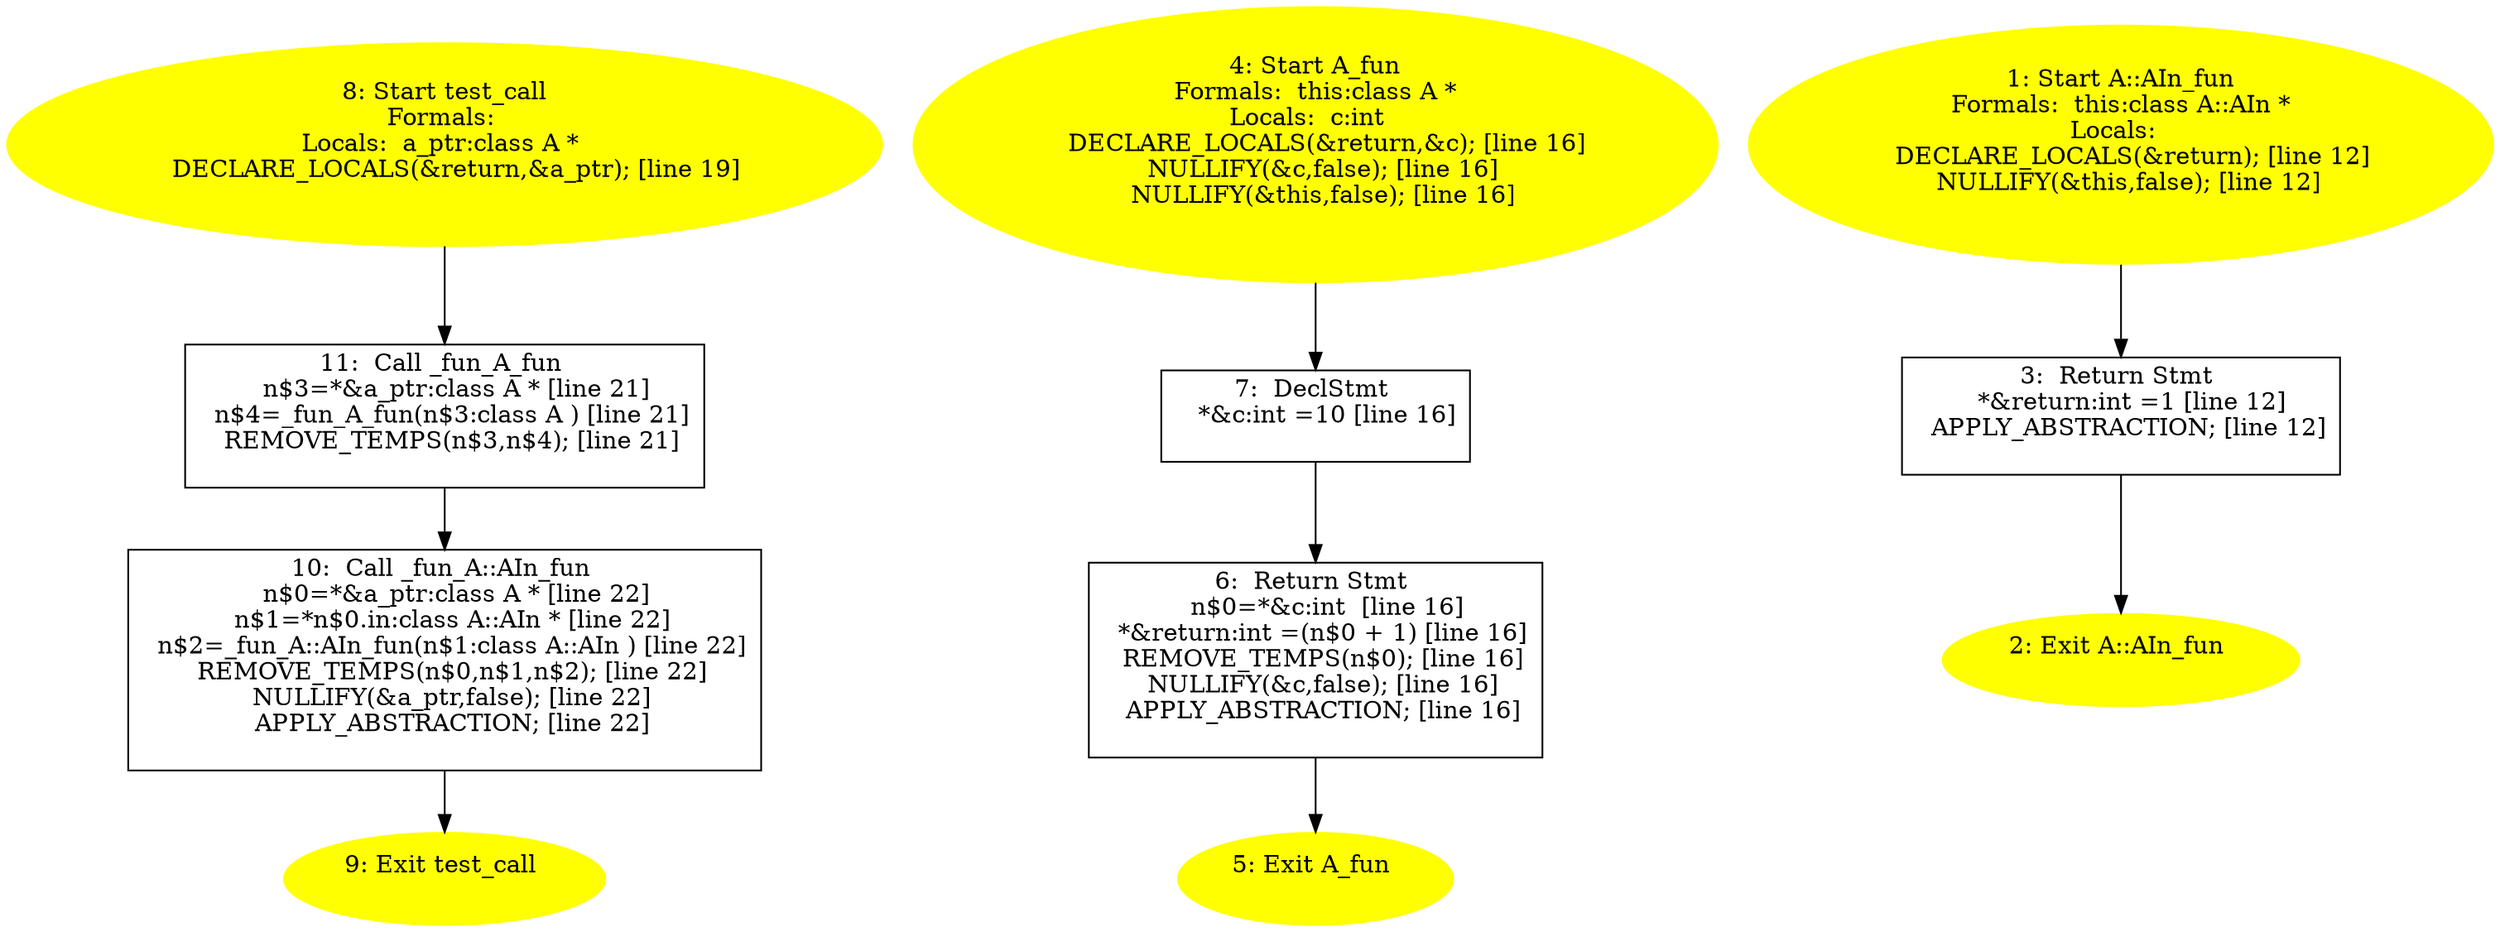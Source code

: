 digraph iCFG {
11 [label="11:  Call _fun_A_fun \n   n$3=*&a_ptr:class A * [line 21]\n  n$4=_fun_A_fun(n$3:class A ) [line 21]\n  REMOVE_TEMPS(n$3,n$4); [line 21]\n " shape="box"]
	

	 11 -> 10 ;
10 [label="10:  Call _fun_A::AIn_fun \n   n$0=*&a_ptr:class A * [line 22]\n  n$1=*n$0.in:class A::AIn * [line 22]\n  n$2=_fun_A::AIn_fun(n$1:class A::AIn ) [line 22]\n  REMOVE_TEMPS(n$0,n$1,n$2); [line 22]\n  NULLIFY(&a_ptr,false); [line 22]\n  APPLY_ABSTRACTION; [line 22]\n " shape="box"]
	

	 10 -> 9 ;
9 [label="9: Exit test_call \n  " color=yellow style=filled]
	

8 [label="8: Start test_call\nFormals: \nLocals:  a_ptr:class A * \n   DECLARE_LOCALS(&return,&a_ptr); [line 19]\n " color=yellow style=filled]
	

	 8 -> 11 ;
7 [label="7:  DeclStmt \n   *&c:int =10 [line 16]\n " shape="box"]
	

	 7 -> 6 ;
6 [label="6:  Return Stmt \n   n$0=*&c:int  [line 16]\n  *&return:int =(n$0 + 1) [line 16]\n  REMOVE_TEMPS(n$0); [line 16]\n  NULLIFY(&c,false); [line 16]\n  APPLY_ABSTRACTION; [line 16]\n " shape="box"]
	

	 6 -> 5 ;
5 [label="5: Exit A_fun \n  " color=yellow style=filled]
	

4 [label="4: Start A_fun\nFormals:  this:class A *\nLocals:  c:int  \n   DECLARE_LOCALS(&return,&c); [line 16]\n  NULLIFY(&c,false); [line 16]\n  NULLIFY(&this,false); [line 16]\n " color=yellow style=filled]
	

	 4 -> 7 ;
3 [label="3:  Return Stmt \n   *&return:int =1 [line 12]\n  APPLY_ABSTRACTION; [line 12]\n " shape="box"]
	

	 3 -> 2 ;
2 [label="2: Exit A::AIn_fun \n  " color=yellow style=filled]
	

1 [label="1: Start A::AIn_fun\nFormals:  this:class A::AIn *\nLocals:  \n   DECLARE_LOCALS(&return); [line 12]\n  NULLIFY(&this,false); [line 12]\n " color=yellow style=filled]
	

	 1 -> 3 ;
}
